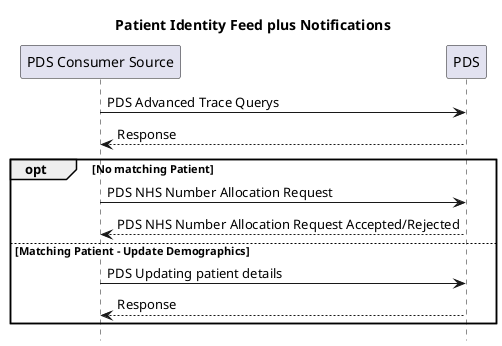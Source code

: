 @startuml

hide footbox

title "Patient Identity Feed plus Notifications"

participant "PDS Consumer Source" as PIXSource
participant "PDS" as PIXManager

PIXSource -> PIXManager :  PDS Advanced Trace Querys
PIXManager --> PIXSource : Response
opt No matching Patient
  PIXSource -> PIXManager: PDS NHS Number Allocation Request
  PIXManager --> PIXSource : PDS NHS Number Allocation Request Accepted/Rejected
else Matching Patient - Update Demographics
  PIXSource -> PIXManager: PDS Updating patient details
  PIXManager --> PIXSource : Response
end


@enduml
